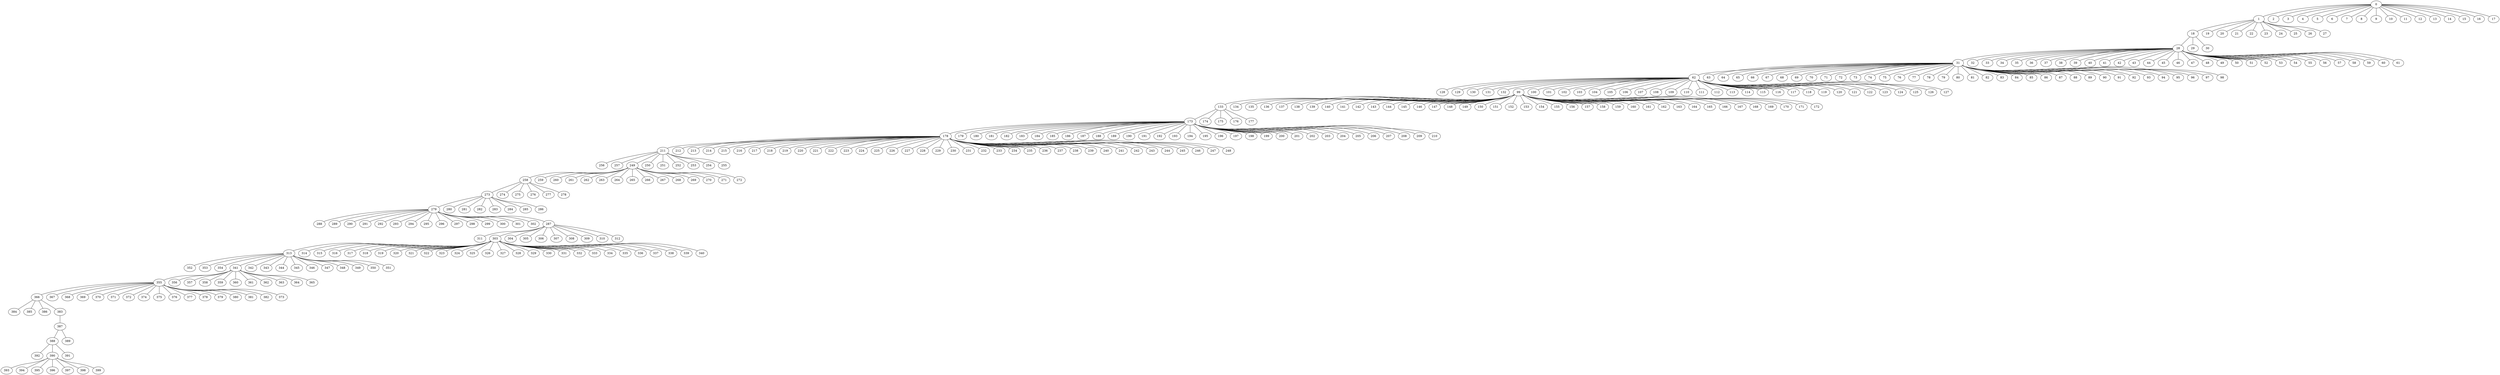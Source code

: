 
graph graphname {
    0 -- 1
0 -- 2
0 -- 3
0 -- 4
0 -- 5
0 -- 6
0 -- 7
0 -- 8
0 -- 9
0 -- 10
0 -- 11
0 -- 12
0 -- 13
0 -- 14
0 -- 15
0 -- 16
0 -- 17
1 -- 18
1 -- 19
1 -- 20
1 -- 21
1 -- 22
1 -- 23
1 -- 24
1 -- 25
1 -- 26
1 -- 27
18 -- 28
18 -- 29
18 -- 30
28 -- 31
28 -- 32
28 -- 33
28 -- 34
28 -- 35
28 -- 36
28 -- 37
28 -- 38
28 -- 39
28 -- 40
28 -- 41
28 -- 42
28 -- 43
28 -- 44
28 -- 45
28 -- 46
28 -- 47
28 -- 48
28 -- 49
28 -- 50
28 -- 51
28 -- 52
28 -- 53
28 -- 54
28 -- 55
28 -- 56
28 -- 57
28 -- 58
28 -- 59
28 -- 60
28 -- 61
31 -- 62
31 -- 63
31 -- 64
31 -- 65
31 -- 66
31 -- 67
31 -- 68
31 -- 69
31 -- 70
31 -- 71
31 -- 72
31 -- 73
31 -- 74
31 -- 75
31 -- 76
31 -- 77
31 -- 78
31 -- 79
31 -- 80
31 -- 81
31 -- 82
31 -- 83
31 -- 84
31 -- 85
31 -- 86
31 -- 87
31 -- 88
31 -- 89
31 -- 90
31 -- 91
31 -- 92
31 -- 93
31 -- 94
31 -- 95
31 -- 96
31 -- 97
31 -- 98
62 -- 128
62 -- 129
62 -- 130
62 -- 131
62 -- 132
62 -- 99
62 -- 100
62 -- 101
62 -- 102
62 -- 103
62 -- 104
62 -- 105
62 -- 106
62 -- 107
62 -- 108
62 -- 109
62 -- 110
62 -- 111
62 -- 112
62 -- 113
62 -- 114
62 -- 115
62 -- 116
62 -- 117
62 -- 118
62 -- 119
62 -- 120
62 -- 121
62 -- 122
62 -- 123
62 -- 124
62 -- 125
62 -- 126
62 -- 127
99 -- 133
99 -- 134
99 -- 135
99 -- 136
99 -- 137
99 -- 138
99 -- 139
99 -- 140
99 -- 141
99 -- 142
99 -- 143
99 -- 144
99 -- 145
99 -- 146
99 -- 147
99 -- 148
99 -- 149
99 -- 150
99 -- 151
99 -- 152
99 -- 153
99 -- 154
99 -- 155
99 -- 156
99 -- 157
99 -- 158
99 -- 159
99 -- 160
99 -- 161
99 -- 162
99 -- 163
99 -- 164
99 -- 165
99 -- 166
99 -- 167
99 -- 168
99 -- 169
99 -- 170
99 -- 171
99 -- 172
133 -- 173
133 -- 174
133 -- 175
133 -- 176
133 -- 177
173 -- 178
173 -- 179
173 -- 180
173 -- 181
173 -- 182
173 -- 183
173 -- 184
173 -- 185
173 -- 186
173 -- 187
173 -- 188
173 -- 189
173 -- 190
173 -- 191
173 -- 192
173 -- 193
173 -- 194
173 -- 195
173 -- 196
173 -- 197
173 -- 198
173 -- 199
173 -- 200
173 -- 201
173 -- 202
173 -- 203
173 -- 204
173 -- 205
173 -- 206
173 -- 207
173 -- 208
173 -- 209
173 -- 210
178 -- 211
178 -- 212
178 -- 213
178 -- 214
178 -- 215
178 -- 216
178 -- 217
178 -- 218
178 -- 219
178 -- 220
178 -- 221
178 -- 222
178 -- 223
178 -- 224
178 -- 225
178 -- 226
178 -- 227
178 -- 228
178 -- 229
178 -- 230
178 -- 231
178 -- 232
178 -- 233
178 -- 234
178 -- 235
178 -- 236
178 -- 237
178 -- 238
178 -- 239
178 -- 240
178 -- 241
178 -- 242
178 -- 243
178 -- 244
178 -- 245
178 -- 246
178 -- 247
178 -- 248
211 -- 256
211 -- 257
211 -- 249
211 -- 250
211 -- 251
211 -- 252
211 -- 253
211 -- 254
211 -- 255
249 -- 258
249 -- 259
249 -- 260
249 -- 261
249 -- 262
249 -- 263
249 -- 264
249 -- 265
249 -- 266
249 -- 267
249 -- 268
249 -- 269
249 -- 270
249 -- 271
249 -- 272
258 -- 273
258 -- 274
258 -- 275
258 -- 276
258 -- 277
258 -- 278
273 -- 279
273 -- 280
273 -- 281
273 -- 282
273 -- 283
273 -- 284
273 -- 285
273 -- 286
279 -- 288
279 -- 289
279 -- 290
279 -- 291
279 -- 292
279 -- 293
279 -- 294
279 -- 295
279 -- 296
279 -- 297
279 -- 298
279 -- 299
279 -- 300
279 -- 301
279 -- 302
279 -- 287
287 -- 311
287 -- 303
287 -- 304
287 -- 305
287 -- 306
287 -- 307
287 -- 308
287 -- 309
287 -- 310
287 -- 312
303 -- 313
303 -- 314
303 -- 315
303 -- 316
303 -- 317
303 -- 318
303 -- 319
303 -- 320
303 -- 321
303 -- 322
303 -- 323
303 -- 324
303 -- 325
303 -- 326
303 -- 327
303 -- 328
303 -- 329
303 -- 330
303 -- 331
303 -- 332
303 -- 333
303 -- 334
303 -- 335
303 -- 336
303 -- 337
303 -- 338
303 -- 339
303 -- 340
313 -- 352
313 -- 353
313 -- 354
313 -- 341
313 -- 342
313 -- 343
313 -- 344
313 -- 345
313 -- 346
313 -- 347
313 -- 348
313 -- 349
313 -- 350
313 -- 351
341 -- 355
341 -- 356
341 -- 357
341 -- 358
341 -- 359
341 -- 360
341 -- 361
341 -- 362
341 -- 363
341 -- 364
341 -- 365
355 -- 366
355 -- 367
355 -- 368
355 -- 369
355 -- 370
355 -- 371
355 -- 372
355 -- 374
355 -- 375
355 -- 376
355 -- 377
355 -- 378
355 -- 379
355 -- 380
355 -- 381
355 -- 382
355 -- 373
366 -- 384
366 -- 385
366 -- 386
366 -- 383
383 -- 387
387 -- 388
387 -- 389
388 -- 392
388 -- 390
388 -- 391
390 -- 393
390 -- 394
390 -- 395
390 -- 396
390 -- 397
390 -- 398
390 -- 399

}

